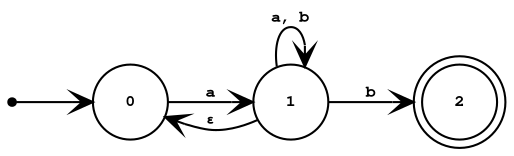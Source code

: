 digraph G {
 rankdir=LR;
 margin="0,0";
 node [fontname="Courier Bold",fontsize=8,shape=circle,fixedsize=true];
 edge [fontname="Courier Bold",fontsize=8,arrowhead="vee"]; 

 n1[label="",shape=point];
 n2[label="0"];
 n1->n2;
 
 n3[label="1"];
 n2->n3[label="a"];
 n3->n2[label="&epsilon;"];
 n3->n3[label="a, b"];

 n4[label="2",shape=doublecircle];
 n3->n4[label="b"];
}
